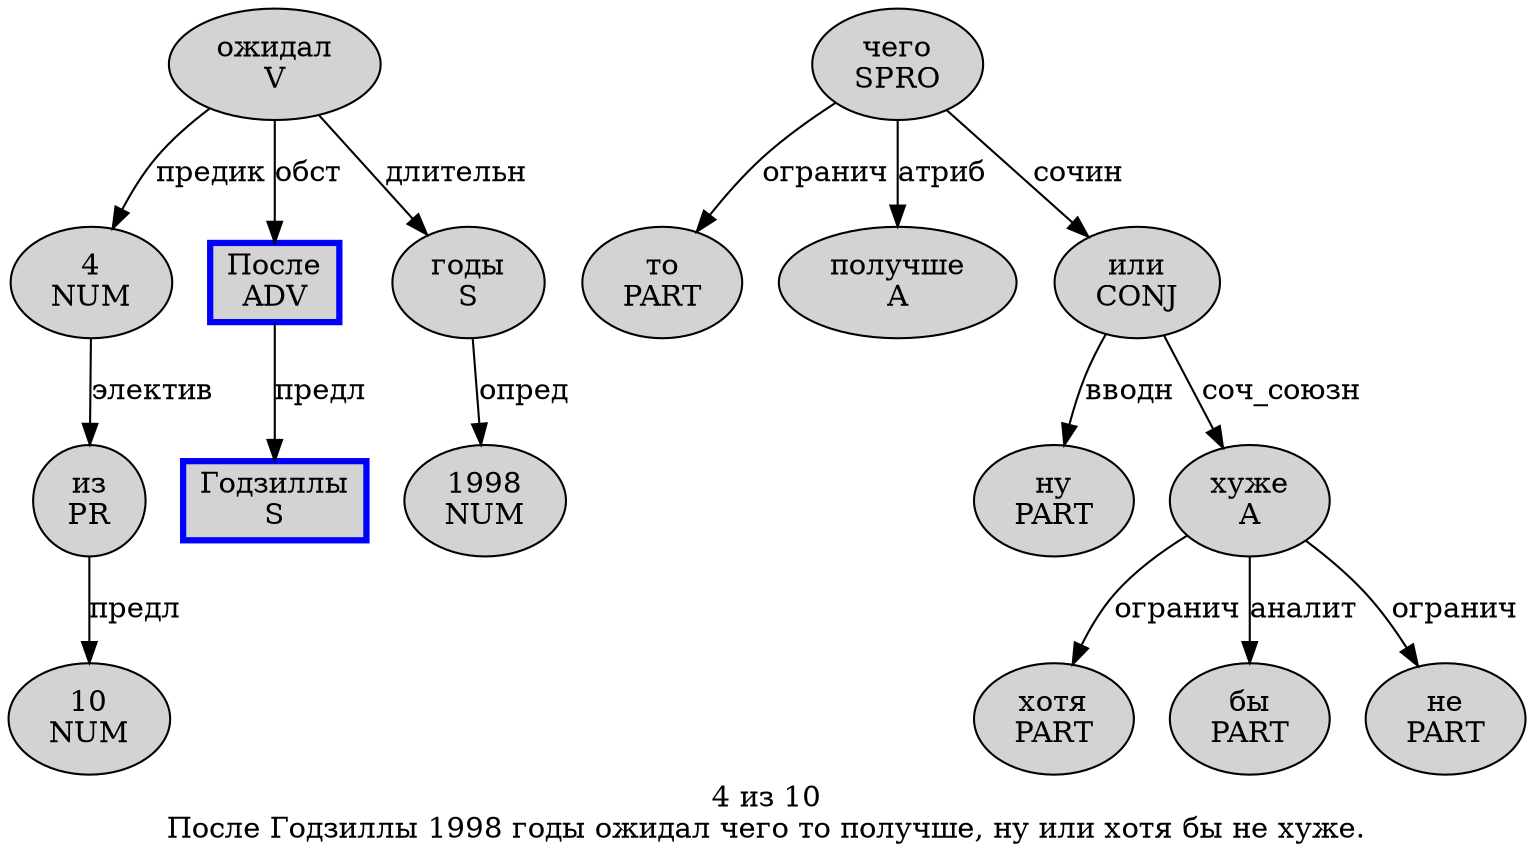digraph SENTENCE_4599 {
	graph [label="4 из 10
После Годзиллы 1998 годы ожидал чего то получше, ну или хотя бы не хуже."]
	node [style=filled]
		0 [label="4
NUM" color="" fillcolor=lightgray penwidth=1 shape=ellipse]
		1 [label="из
PR" color="" fillcolor=lightgray penwidth=1 shape=ellipse]
		2 [label="10
NUM" color="" fillcolor=lightgray penwidth=1 shape=ellipse]
		3 [label="После
ADV" color=blue fillcolor=lightgray penwidth=3 shape=box]
		4 [label="Годзиллы
S" color=blue fillcolor=lightgray penwidth=3 shape=box]
		5 [label="1998
NUM" color="" fillcolor=lightgray penwidth=1 shape=ellipse]
		6 [label="годы
S" color="" fillcolor=lightgray penwidth=1 shape=ellipse]
		7 [label="ожидал
V" color="" fillcolor=lightgray penwidth=1 shape=ellipse]
		8 [label="чего
SPRO" color="" fillcolor=lightgray penwidth=1 shape=ellipse]
		9 [label="то
PART" color="" fillcolor=lightgray penwidth=1 shape=ellipse]
		10 [label="получше
A" color="" fillcolor=lightgray penwidth=1 shape=ellipse]
		12 [label="ну
PART" color="" fillcolor=lightgray penwidth=1 shape=ellipse]
		13 [label="или
CONJ" color="" fillcolor=lightgray penwidth=1 shape=ellipse]
		14 [label="хотя
PART" color="" fillcolor=lightgray penwidth=1 shape=ellipse]
		15 [label="бы
PART" color="" fillcolor=lightgray penwidth=1 shape=ellipse]
		16 [label="не
PART" color="" fillcolor=lightgray penwidth=1 shape=ellipse]
		17 [label="хуже
A" color="" fillcolor=lightgray penwidth=1 shape=ellipse]
			6 -> 5 [label="опред"]
			3 -> 4 [label="предл"]
			8 -> 9 [label="огранич"]
			8 -> 10 [label="атриб"]
			8 -> 13 [label="сочин"]
			1 -> 2 [label="предл"]
			13 -> 12 [label="вводн"]
			13 -> 17 [label="соч_союзн"]
			0 -> 1 [label="электив"]
			17 -> 14 [label="огранич"]
			17 -> 15 [label="аналит"]
			17 -> 16 [label="огранич"]
			7 -> 0 [label="предик"]
			7 -> 3 [label="обст"]
			7 -> 6 [label="длительн"]
}